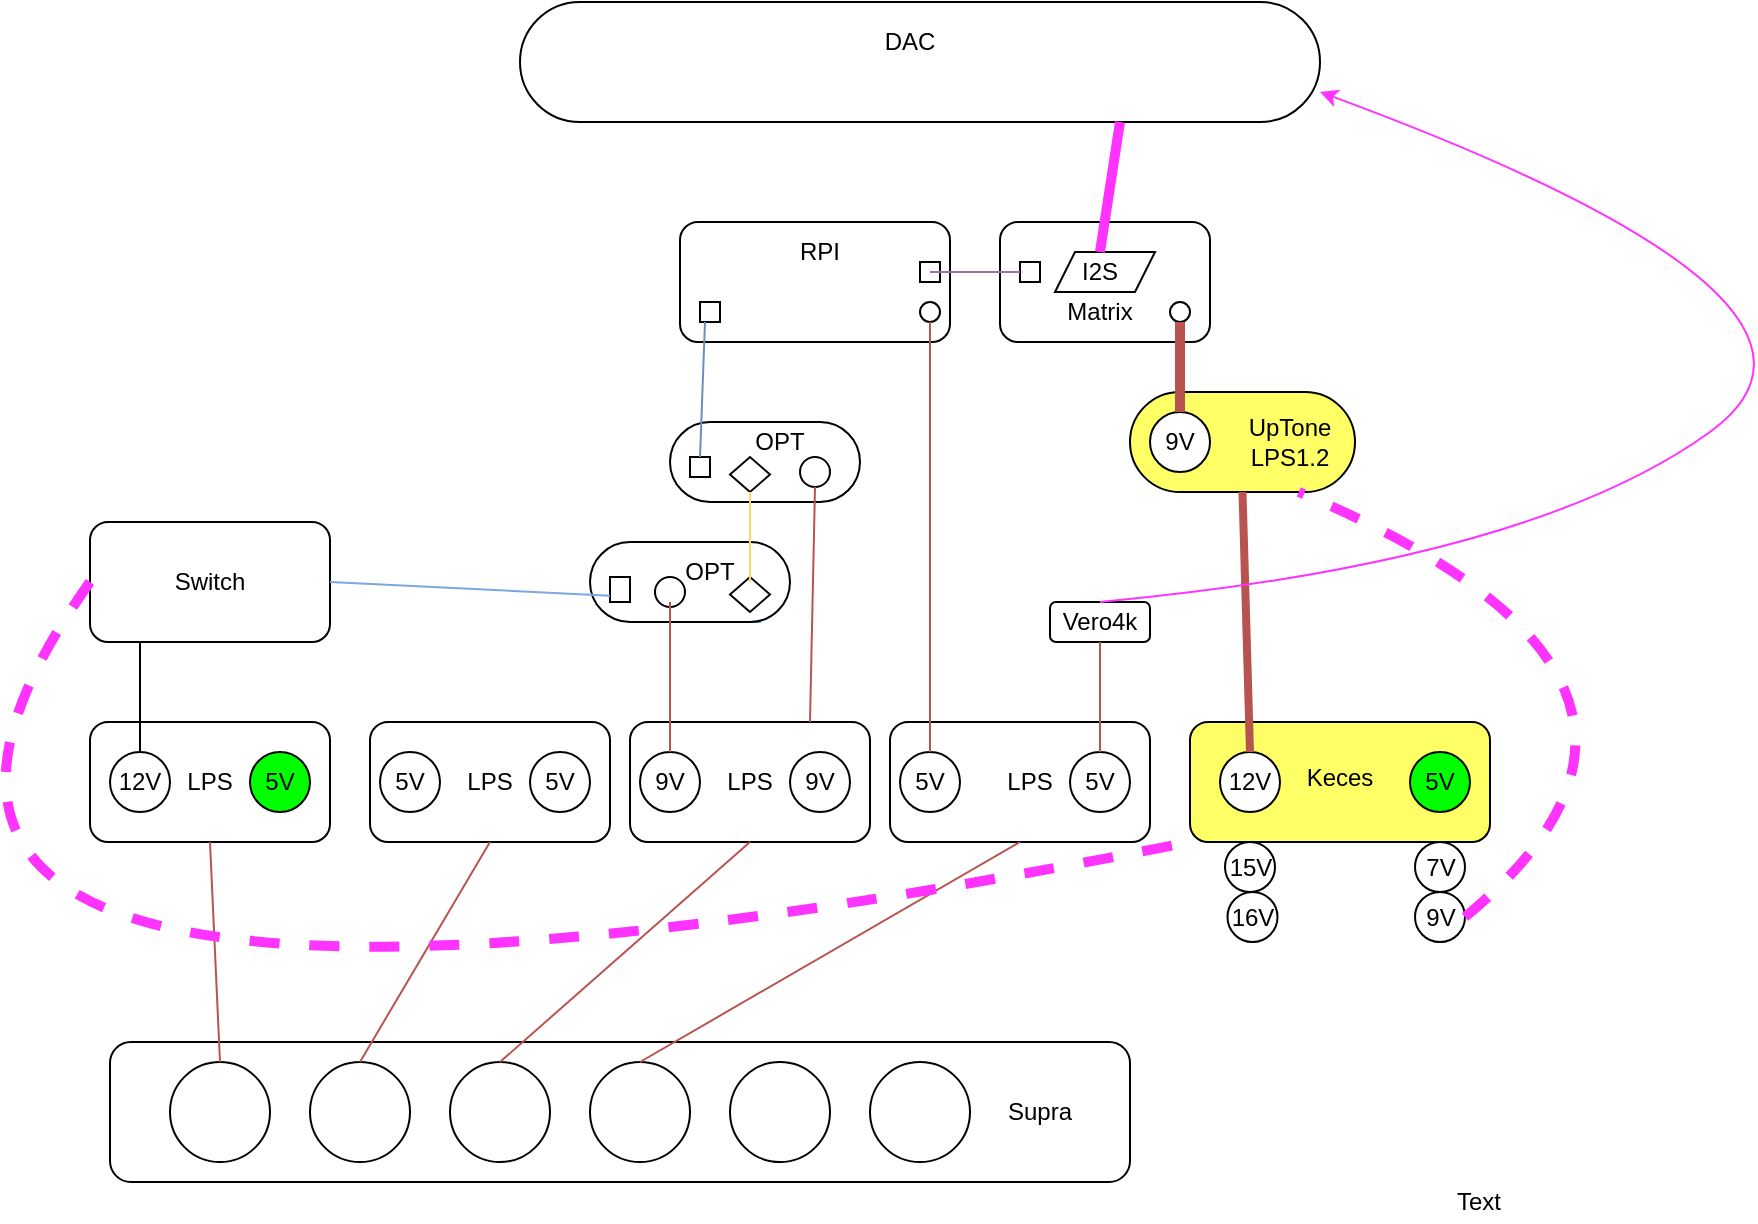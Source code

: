 <mxfile version="13.3.5" type="github"><diagram id="frB2AARtGY0DQCCk_Cin" name="Page-1"><mxGraphModel dx="448" dy="1216" grid="1" gridSize="10" guides="1" tooltips="1" connect="1" arrows="1" fold="1" page="1" pageScale="1" pageWidth="1100" pageHeight="850" math="0" shadow="0"><root><mxCell id="0"/><mxCell id="1" parent="0"/><mxCell id="M235wbPJO0eQFkBtWyqc-65" value="" style="rounded=1;whiteSpace=wrap;html=1;" vertex="1" parent="1"><mxGeometry x="645" y="280" width="105" height="60" as="geometry"/></mxCell><mxCell id="M235wbPJO0eQFkBtWyqc-98" value="7V" style="ellipse;whiteSpace=wrap;html=1;aspect=fixed;" vertex="1" parent="1"><mxGeometry x="852.5" y="590" width="25" height="25" as="geometry"/></mxCell><mxCell id="M235wbPJO0eQFkBtWyqc-96" value="15V" style="ellipse;whiteSpace=wrap;html=1;aspect=fixed;" vertex="1" parent="1"><mxGeometry x="757.5" y="590" width="25" height="25" as="geometry"/></mxCell><mxCell id="M235wbPJO0eQFkBtWyqc-1" value="" style="rounded=1;whiteSpace=wrap;html=1;" vertex="1" parent="1"><mxGeometry x="190" y="430" width="120" height="60" as="geometry"/></mxCell><mxCell id="M235wbPJO0eQFkBtWyqc-2" value="Switch" style="text;html=1;strokeColor=none;fillColor=none;align=center;verticalAlign=middle;whiteSpace=wrap;rounded=0;" vertex="1" parent="1"><mxGeometry x="230" y="450" width="40" height="20" as="geometry"/></mxCell><mxCell id="M235wbPJO0eQFkBtWyqc-3" value="" style="rounded=1;whiteSpace=wrap;html=1;" vertex="1" parent="1"><mxGeometry x="190" y="530" width="120" height="60" as="geometry"/></mxCell><mxCell id="M235wbPJO0eQFkBtWyqc-5" value="LPS" style="text;html=1;strokeColor=none;fillColor=none;align=center;verticalAlign=middle;whiteSpace=wrap;rounded=0;" vertex="1" parent="1"><mxGeometry x="230" y="550" width="40" height="20" as="geometry"/></mxCell><mxCell id="M235wbPJO0eQFkBtWyqc-6" value="12V" style="ellipse;whiteSpace=wrap;html=1;aspect=fixed;" vertex="1" parent="1"><mxGeometry x="200" y="545" width="30" height="30" as="geometry"/></mxCell><mxCell id="M235wbPJO0eQFkBtWyqc-7" value="5V" style="ellipse;whiteSpace=wrap;html=1;aspect=fixed;fillColor=#00FF00;" vertex="1" parent="1"><mxGeometry x="270" y="545" width="30" height="30" as="geometry"/></mxCell><mxCell id="M235wbPJO0eQFkBtWyqc-11" value="" style="endArrow=none;html=1;exitX=0.5;exitY=0;exitDx=0;exitDy=0;" edge="1" parent="1" source="M235wbPJO0eQFkBtWyqc-6"><mxGeometry width="50" height="50" relative="1" as="geometry"><mxPoint x="230" y="480" as="sourcePoint"/><mxPoint x="215" y="490" as="targetPoint"/></mxGeometry></mxCell><mxCell id="M235wbPJO0eQFkBtWyqc-12" value="" style="rounded=1;whiteSpace=wrap;html=1;" vertex="1" parent="1"><mxGeometry x="330" y="530" width="120" height="60" as="geometry"/></mxCell><mxCell id="M235wbPJO0eQFkBtWyqc-13" value="LPS" style="text;html=1;strokeColor=none;fillColor=none;align=center;verticalAlign=middle;whiteSpace=wrap;rounded=0;" vertex="1" parent="1"><mxGeometry x="365" y="545" width="50" height="30" as="geometry"/></mxCell><mxCell id="M235wbPJO0eQFkBtWyqc-14" value="5V" style="ellipse;whiteSpace=wrap;html=1;aspect=fixed;" vertex="1" parent="1"><mxGeometry x="335" y="545" width="30" height="30" as="geometry"/></mxCell><mxCell id="M235wbPJO0eQFkBtWyqc-15" value="5V" style="ellipse;whiteSpace=wrap;html=1;aspect=fixed;" vertex="1" parent="1"><mxGeometry x="410" y="545" width="30" height="30" as="geometry"/></mxCell><mxCell id="M235wbPJO0eQFkBtWyqc-16" value="" style="rounded=1;whiteSpace=wrap;html=1;" vertex="1" parent="1"><mxGeometry x="460" y="530" width="120" height="60" as="geometry"/></mxCell><mxCell id="M235wbPJO0eQFkBtWyqc-17" value="LPS" style="text;html=1;strokeColor=none;fillColor=none;align=center;verticalAlign=middle;whiteSpace=wrap;rounded=0;" vertex="1" parent="1"><mxGeometry x="495" y="545" width="50" height="30" as="geometry"/></mxCell><mxCell id="M235wbPJO0eQFkBtWyqc-18" value="9V" style="ellipse;whiteSpace=wrap;html=1;aspect=fixed;" vertex="1" parent="1"><mxGeometry x="465" y="545" width="30" height="30" as="geometry"/></mxCell><mxCell id="M235wbPJO0eQFkBtWyqc-19" value="9V" style="ellipse;whiteSpace=wrap;html=1;aspect=fixed;" vertex="1" parent="1"><mxGeometry x="540" y="545" width="30" height="30" as="geometry"/></mxCell><mxCell id="M235wbPJO0eQFkBtWyqc-20" value="" style="rounded=1;whiteSpace=wrap;html=1;" vertex="1" parent="1"><mxGeometry x="590" y="530" width="130" height="60" as="geometry"/></mxCell><mxCell id="M235wbPJO0eQFkBtWyqc-21" value="LPS" style="text;html=1;strokeColor=none;fillColor=none;align=center;verticalAlign=middle;whiteSpace=wrap;rounded=0;" vertex="1" parent="1"><mxGeometry x="635" y="545" width="50" height="30" as="geometry"/></mxCell><mxCell id="M235wbPJO0eQFkBtWyqc-23" value="5V" style="ellipse;whiteSpace=wrap;html=1;aspect=fixed;" vertex="1" parent="1"><mxGeometry x="595" y="545" width="30" height="30" as="geometry"/></mxCell><mxCell id="M235wbPJO0eQFkBtWyqc-24" value="5V" style="ellipse;whiteSpace=wrap;html=1;aspect=fixed;" vertex="1" parent="1"><mxGeometry x="680" y="545" width="30" height="30" as="geometry"/></mxCell><mxCell id="M235wbPJO0eQFkBtWyqc-25" value="" style="rounded=1;whiteSpace=wrap;html=1;" vertex="1" parent="1"><mxGeometry x="200" y="690" width="510" height="70" as="geometry"/></mxCell><mxCell id="M235wbPJO0eQFkBtWyqc-26" value="" style="ellipse;whiteSpace=wrap;html=1;aspect=fixed;rotation=0;direction=south;" vertex="1" parent="1"><mxGeometry x="230" y="700" width="50" height="50" as="geometry"/></mxCell><mxCell id="M235wbPJO0eQFkBtWyqc-27" value="" style="ellipse;whiteSpace=wrap;html=1;aspect=fixed;rotation=0;direction=south;" vertex="1" parent="1"><mxGeometry x="300" y="700" width="50" height="50" as="geometry"/></mxCell><mxCell id="M235wbPJO0eQFkBtWyqc-28" value="" style="ellipse;whiteSpace=wrap;html=1;aspect=fixed;rotation=0;direction=south;" vertex="1" parent="1"><mxGeometry x="370" y="700" width="50" height="50" as="geometry"/></mxCell><mxCell id="M235wbPJO0eQFkBtWyqc-29" value="" style="ellipse;whiteSpace=wrap;html=1;aspect=fixed;rotation=0;direction=south;" vertex="1" parent="1"><mxGeometry x="440" y="700" width="50" height="50" as="geometry"/></mxCell><mxCell id="M235wbPJO0eQFkBtWyqc-30" value="" style="ellipse;whiteSpace=wrap;html=1;aspect=fixed;rotation=0;direction=south;" vertex="1" parent="1"><mxGeometry x="510" y="700" width="50" height="50" as="geometry"/></mxCell><mxCell id="M235wbPJO0eQFkBtWyqc-31" value="" style="ellipse;whiteSpace=wrap;html=1;aspect=fixed;rotation=0;direction=south;" vertex="1" parent="1"><mxGeometry x="580" y="700" width="50" height="50" as="geometry"/></mxCell><mxCell id="M235wbPJO0eQFkBtWyqc-32" value="" style="endArrow=none;html=1;fillColor=#f8cecc;strokeColor=#B85450;exitX=0;exitY=0.5;exitDx=0;exitDy=0;entryX=0.5;entryY=1;entryDx=0;entryDy=0;" edge="1" parent="1" source="M235wbPJO0eQFkBtWyqc-26" target="M235wbPJO0eQFkBtWyqc-3"><mxGeometry width="50" height="50" relative="1" as="geometry"><mxPoint x="420" y="670" as="sourcePoint"/><mxPoint x="470" y="620" as="targetPoint"/></mxGeometry></mxCell><mxCell id="M235wbPJO0eQFkBtWyqc-33" value="" style="endArrow=none;html=1;fillColor=#f8cecc;strokeColor=#B85450;exitX=0;exitY=0.5;exitDx=0;exitDy=0;entryX=0.5;entryY=1;entryDx=0;entryDy=0;" edge="1" parent="1" source="M235wbPJO0eQFkBtWyqc-27" target="M235wbPJO0eQFkBtWyqc-12"><mxGeometry width="50" height="50" relative="1" as="geometry"><mxPoint x="265" y="710" as="sourcePoint"/><mxPoint x="260" y="600" as="targetPoint"/></mxGeometry></mxCell><mxCell id="M235wbPJO0eQFkBtWyqc-34" value="" style="endArrow=none;html=1;fillColor=#f8cecc;strokeColor=#B85450;exitX=0;exitY=0.5;exitDx=0;exitDy=0;entryX=0.5;entryY=1;entryDx=0;entryDy=0;" edge="1" parent="1" source="M235wbPJO0eQFkBtWyqc-28" target="M235wbPJO0eQFkBtWyqc-16"><mxGeometry width="50" height="50" relative="1" as="geometry"><mxPoint x="335" y="710" as="sourcePoint"/><mxPoint x="400" y="600" as="targetPoint"/></mxGeometry></mxCell><mxCell id="M235wbPJO0eQFkBtWyqc-35" value="" style="endArrow=none;html=1;fillColor=#f8cecc;strokeColor=#B85450;entryX=0.5;entryY=1;entryDx=0;entryDy=0;exitX=0;exitY=0.5;exitDx=0;exitDy=0;" edge="1" parent="1" source="M235wbPJO0eQFkBtWyqc-29" target="M235wbPJO0eQFkBtWyqc-20"><mxGeometry width="50" height="50" relative="1" as="geometry"><mxPoint x="410" y="710" as="sourcePoint"/><mxPoint x="530" y="600" as="targetPoint"/></mxGeometry></mxCell><mxCell id="M235wbPJO0eQFkBtWyqc-36" value="" style="rounded=1;whiteSpace=wrap;html=1;" vertex="1" parent="1"><mxGeometry x="670" y="470" width="50" height="20" as="geometry"/></mxCell><mxCell id="M235wbPJO0eQFkBtWyqc-37" value="Vero4k" style="text;html=1;strokeColor=none;fillColor=none;align=center;verticalAlign=middle;whiteSpace=wrap;rounded=0;" vertex="1" parent="1"><mxGeometry x="675" y="470" width="40" height="20" as="geometry"/></mxCell><mxCell id="M235wbPJO0eQFkBtWyqc-38" value="" style="endArrow=none;html=1;fillColor=#f8cecc;strokeColor=#B85450;exitX=0.5;exitY=0;exitDx=0;exitDy=0;entryX=0.5;entryY=1;entryDx=0;entryDy=0;" edge="1" parent="1" source="M235wbPJO0eQFkBtWyqc-24" target="M235wbPJO0eQFkBtWyqc-37"><mxGeometry width="50" height="50" relative="1" as="geometry"><mxPoint x="475" y="710" as="sourcePoint"/><mxPoint x="695" y="500" as="targetPoint"/></mxGeometry></mxCell><mxCell id="M235wbPJO0eQFkBtWyqc-87" style="edgeStyle=orthogonalEdgeStyle;rounded=0;orthogonalLoop=1;jettySize=auto;html=1;exitX=0.75;exitY=1;exitDx=0;exitDy=0;entryX=1;entryY=0.75;entryDx=0;entryDy=0;strokeColor=#7EA6E0;" edge="1" parent="1" source="M235wbPJO0eQFkBtWyqc-39" target="M235wbPJO0eQFkBtWyqc-48"><mxGeometry relative="1" as="geometry"/></mxCell><mxCell id="M235wbPJO0eQFkBtWyqc-39" value="" style="rounded=1;whiteSpace=wrap;html=1;arcSize=50;" vertex="1" parent="1"><mxGeometry x="440" y="440" width="100" height="40" as="geometry"/></mxCell><mxCell id="M235wbPJO0eQFkBtWyqc-40" value="" style="rounded=1;whiteSpace=wrap;html=1;arcSize=50;" vertex="1" parent="1"><mxGeometry x="480" y="380" width="95" height="40" as="geometry"/></mxCell><mxCell id="M235wbPJO0eQFkBtWyqc-41" value="" style="ellipse;whiteSpace=wrap;html=1;aspect=fixed;" vertex="1" parent="1"><mxGeometry x="472.5" y="457.5" width="15" height="15" as="geometry"/></mxCell><mxCell id="M235wbPJO0eQFkBtWyqc-42" value="" style="ellipse;whiteSpace=wrap;html=1;aspect=fixed;" vertex="1" parent="1"><mxGeometry x="545" y="397.5" width="15" height="15" as="geometry"/></mxCell><mxCell id="M235wbPJO0eQFkBtWyqc-43" value="" style="endArrow=none;html=1;fillColor=#f8cecc;strokeColor=#B85450;exitX=0.5;exitY=0;exitDx=0;exitDy=0;" edge="1" parent="1" source="M235wbPJO0eQFkBtWyqc-18"><mxGeometry width="50" height="50" relative="1" as="geometry"><mxPoint x="705" y="555" as="sourcePoint"/><mxPoint x="480" y="470" as="targetPoint"/></mxGeometry></mxCell><mxCell id="M235wbPJO0eQFkBtWyqc-44" value="" style="endArrow=none;html=1;fillColor=#f8cecc;strokeColor=#B85450;exitX=0.75;exitY=0;exitDx=0;exitDy=0;entryX=0.5;entryY=1;entryDx=0;entryDy=0;" edge="1" parent="1" source="M235wbPJO0eQFkBtWyqc-16" target="M235wbPJO0eQFkBtWyqc-42"><mxGeometry width="50" height="50" relative="1" as="geometry"><mxPoint x="490" y="555" as="sourcePoint"/><mxPoint x="490" y="480" as="targetPoint"/></mxGeometry></mxCell><mxCell id="M235wbPJO0eQFkBtWyqc-45" value="" style="rhombus;whiteSpace=wrap;html=1;rotation=-180;" vertex="1" parent="1"><mxGeometry x="510" y="457.5" width="20" height="17.5" as="geometry"/></mxCell><mxCell id="M235wbPJO0eQFkBtWyqc-46" value="" style="rhombus;whiteSpace=wrap;html=1;rotation=-180;" vertex="1" parent="1"><mxGeometry x="510" y="397.5" width="20" height="17.5" as="geometry"/></mxCell><mxCell id="M235wbPJO0eQFkBtWyqc-47" value="" style="endArrow=none;html=1;fillColor=#f8cecc;entryX=0.5;entryY=0;entryDx=0;entryDy=0;strokeColor=#FFD966;" edge="1" parent="1" target="M235wbPJO0eQFkBtWyqc-46"><mxGeometry width="50" height="50" relative="1" as="geometry"><mxPoint x="520" y="460" as="sourcePoint"/><mxPoint x="562.5" y="422.5" as="targetPoint"/></mxGeometry></mxCell><mxCell id="M235wbPJO0eQFkBtWyqc-48" value="OPT" style="text;html=1;strokeColor=none;fillColor=none;align=center;verticalAlign=middle;whiteSpace=wrap;rounded=0;rotation=0;" vertex="1" parent="1"><mxGeometry x="475" y="440" width="50" height="30" as="geometry"/></mxCell><mxCell id="M235wbPJO0eQFkBtWyqc-49" value="OPT" style="text;html=1;strokeColor=none;fillColor=none;align=center;verticalAlign=middle;whiteSpace=wrap;rounded=0;" vertex="1" parent="1"><mxGeometry x="510" y="375" width="50" height="30" as="geometry"/></mxCell><mxCell id="M235wbPJO0eQFkBtWyqc-51" value="" style="rounded=1;whiteSpace=wrap;html=1;" vertex="1" parent="1"><mxGeometry x="485" y="280" width="135" height="60" as="geometry"/></mxCell><mxCell id="M235wbPJO0eQFkBtWyqc-52" value="RPI" style="text;html=1;strokeColor=none;fillColor=none;align=center;verticalAlign=middle;whiteSpace=wrap;rounded=0;" vertex="1" parent="1"><mxGeometry x="535" y="285" width="40" height="20" as="geometry"/></mxCell><mxCell id="M235wbPJO0eQFkBtWyqc-53" value="" style="ellipse;whiteSpace=wrap;html=1;aspect=fixed;" vertex="1" parent="1"><mxGeometry x="605" y="320" width="10" height="10" as="geometry"/></mxCell><mxCell id="M235wbPJO0eQFkBtWyqc-54" value="" style="endArrow=none;html=1;fillColor=#f8cecc;strokeColor=#B85450;entryX=0.5;entryY=1;entryDx=0;entryDy=0;exitX=0.5;exitY=0;exitDx=0;exitDy=0;" edge="1" parent="1" source="M235wbPJO0eQFkBtWyqc-23" target="M235wbPJO0eQFkBtWyqc-53"><mxGeometry width="50" height="50" relative="1" as="geometry"><mxPoint x="650" y="470" as="sourcePoint"/><mxPoint x="605" y="160" as="targetPoint"/></mxGeometry></mxCell><mxCell id="M235wbPJO0eQFkBtWyqc-55" value="" style="rounded=0;whiteSpace=wrap;html=1;" vertex="1" parent="1"><mxGeometry x="495" y="320" width="10" height="10" as="geometry"/></mxCell><mxCell id="M235wbPJO0eQFkBtWyqc-56" value="" style="rounded=0;whiteSpace=wrap;html=1;" vertex="1" parent="1"><mxGeometry x="490" y="397.5" width="10" height="10" as="geometry"/></mxCell><mxCell id="M235wbPJO0eQFkBtWyqc-57" value="" style="endArrow=none;html=1;strokeColor=#6c8ebf;fillColor=#dae8fc;exitX=0.5;exitY=0;exitDx=0;exitDy=0;entryX=0.25;entryY=1;entryDx=0;entryDy=0;" edge="1" parent="1" source="M235wbPJO0eQFkBtWyqc-56" target="M235wbPJO0eQFkBtWyqc-55"><mxGeometry width="50" height="50" relative="1" as="geometry"><mxPoint x="420" y="450" as="sourcePoint"/><mxPoint x="450" y="250" as="targetPoint"/></mxGeometry></mxCell><mxCell id="M235wbPJO0eQFkBtWyqc-60" value="" style="rounded=0;whiteSpace=wrap;html=1;" vertex="1" parent="1"><mxGeometry x="450" y="457.5" width="10" height="12.5" as="geometry"/></mxCell><mxCell id="M235wbPJO0eQFkBtWyqc-64" value="" style="endArrow=none;html=1;strokeColor=#7EA6E0;entryX=0;entryY=0.75;entryDx=0;entryDy=0;exitX=1;exitY=0.5;exitDx=0;exitDy=0;" edge="1" parent="1" source="M235wbPJO0eQFkBtWyqc-1" target="M235wbPJO0eQFkBtWyqc-60"><mxGeometry width="50" height="50" relative="1" as="geometry"><mxPoint x="420" y="450" as="sourcePoint"/><mxPoint x="470" y="400" as="targetPoint"/></mxGeometry></mxCell><mxCell id="M235wbPJO0eQFkBtWyqc-67" value="" style="rounded=0;whiteSpace=wrap;html=1;" vertex="1" parent="1"><mxGeometry x="655" y="300" width="10" height="10" as="geometry"/></mxCell><mxCell id="M235wbPJO0eQFkBtWyqc-68" value="" style="rounded=0;whiteSpace=wrap;html=1;" vertex="1" parent="1"><mxGeometry x="605" y="300" width="10" height="10" as="geometry"/></mxCell><mxCell id="M235wbPJO0eQFkBtWyqc-69" value="" style="endArrow=none;html=1;strokeColor=#9673a6;entryX=0;entryY=0.5;entryDx=0;entryDy=0;fillColor=#e1d5e7;exitX=0.5;exitY=0.5;exitDx=0;exitDy=0;exitPerimeter=0;" edge="1" parent="1" source="M235wbPJO0eQFkBtWyqc-68" target="M235wbPJO0eQFkBtWyqc-67"><mxGeometry width="50" height="50" relative="1" as="geometry"><mxPoint x="625" y="305" as="sourcePoint"/><mxPoint x="540" y="370" as="targetPoint"/></mxGeometry></mxCell><mxCell id="M235wbPJO0eQFkBtWyqc-74" value="Supra" style="text;html=1;strokeColor=none;fillColor=none;align=center;verticalAlign=middle;whiteSpace=wrap;rounded=0;" vertex="1" parent="1"><mxGeometry x="645" y="720" width="40" height="10" as="geometry"/></mxCell><mxCell id="M235wbPJO0eQFkBtWyqc-79" value="" style="rounded=1;whiteSpace=wrap;html=1;fillColor=#FFFF66;" vertex="1" parent="1"><mxGeometry x="740" y="530" width="150" height="60" as="geometry"/></mxCell><mxCell id="M235wbPJO0eQFkBtWyqc-80" value="12V" style="ellipse;whiteSpace=wrap;html=1;aspect=fixed;" vertex="1" parent="1"><mxGeometry x="755" y="545" width="30" height="30" as="geometry"/></mxCell><mxCell id="M235wbPJO0eQFkBtWyqc-83" value="" style="rounded=1;whiteSpace=wrap;html=1;arcSize=50;fillColor=#FFFF66;" vertex="1" parent="1"><mxGeometry x="710" y="365" width="112.5" height="50" as="geometry"/></mxCell><mxCell id="M235wbPJO0eQFkBtWyqc-84" value="UpTone LPS1.2" style="text;html=1;strokeColor=none;fillColor=none;align=center;verticalAlign=middle;whiteSpace=wrap;rounded=0;" vertex="1" parent="1"><mxGeometry x="770" y="377.5" width="40" height="25" as="geometry"/></mxCell><mxCell id="M235wbPJO0eQFkBtWyqc-88" value="" style="endArrow=none;html=1;fillColor=#f8cecc;strokeColor=#B85450;exitX=0.5;exitY=0;exitDx=0;exitDy=0;entryX=0.5;entryY=1;entryDx=0;entryDy=0;strokeWidth=4;" edge="1" parent="1" source="M235wbPJO0eQFkBtWyqc-80" target="M235wbPJO0eQFkBtWyqc-83"><mxGeometry width="50" height="50" relative="1" as="geometry"><mxPoint x="705" y="555" as="sourcePoint"/><mxPoint x="740" y="500" as="targetPoint"/></mxGeometry></mxCell><mxCell id="M235wbPJO0eQFkBtWyqc-92" value="9V" style="ellipse;whiteSpace=wrap;html=1;aspect=fixed;" vertex="1" parent="1"><mxGeometry x="720" y="375" width="30" height="30" as="geometry"/></mxCell><mxCell id="M235wbPJO0eQFkBtWyqc-95" value="Keces" style="text;html=1;strokeColor=none;fillColor=none;align=center;verticalAlign=middle;whiteSpace=wrap;rounded=0;" vertex="1" parent="1"><mxGeometry x="795" y="550" width="40" height="15" as="geometry"/></mxCell><mxCell id="M235wbPJO0eQFkBtWyqc-97" value="16V" style="ellipse;whiteSpace=wrap;html=1;aspect=fixed;" vertex="1" parent="1"><mxGeometry x="758.75" y="615" width="25" height="25" as="geometry"/></mxCell><mxCell id="M235wbPJO0eQFkBtWyqc-94" value="5V" style="ellipse;whiteSpace=wrap;html=1;aspect=fixed;fillColor=#00FF00;" vertex="1" parent="1"><mxGeometry x="850" y="545" width="30" height="30" as="geometry"/></mxCell><mxCell id="M235wbPJO0eQFkBtWyqc-99" value="9V" style="ellipse;whiteSpace=wrap;html=1;aspect=fixed;" vertex="1" parent="1"><mxGeometry x="852.5" y="615" width="25" height="25" as="geometry"/></mxCell><mxCell id="M235wbPJO0eQFkBtWyqc-100" value="" style="shape=parallelogram;perimeter=parallelogramPerimeter;whiteSpace=wrap;html=1;" vertex="1" parent="1"><mxGeometry x="672.5" y="295" width="50" height="20" as="geometry"/></mxCell><mxCell id="M235wbPJO0eQFkBtWyqc-101" value="I2S" style="text;html=1;strokeColor=none;fillColor=none;align=center;verticalAlign=middle;whiteSpace=wrap;rounded=0;" vertex="1" parent="1"><mxGeometry x="670" y="295" width="50" height="20" as="geometry"/></mxCell><mxCell id="M235wbPJO0eQFkBtWyqc-66" value="Matrix" style="text;html=1;strokeColor=none;fillColor=none;align=center;verticalAlign=middle;whiteSpace=wrap;rounded=0;" vertex="1" parent="1"><mxGeometry x="675" y="310" width="40" height="30" as="geometry"/></mxCell><mxCell id="M235wbPJO0eQFkBtWyqc-78" value="" style="ellipse;whiteSpace=wrap;html=1;aspect=fixed;" vertex="1" parent="1"><mxGeometry x="730" y="320" width="10" height="10" as="geometry"/></mxCell><mxCell id="M235wbPJO0eQFkBtWyqc-105" value="" style="endArrow=none;html=1;fillColor=#f8cecc;strokeColor=#B85450;exitX=0.5;exitY=0;exitDx=0;exitDy=0;strokeWidth=5;" edge="1" parent="1" source="M235wbPJO0eQFkBtWyqc-92" target="M235wbPJO0eQFkBtWyqc-78"><mxGeometry width="50" height="50" relative="1" as="geometry"><mxPoint x="735" y="375" as="sourcePoint"/><mxPoint x="735" y="300" as="targetPoint"/></mxGeometry></mxCell><mxCell id="M235wbPJO0eQFkBtWyqc-112" value="" style="rounded=1;whiteSpace=wrap;html=1;arcSize=50;" vertex="1" parent="1"><mxGeometry x="405" y="170" width="400" height="60" as="geometry"/></mxCell><mxCell id="M235wbPJO0eQFkBtWyqc-113" value="DAC" style="text;html=1;strokeColor=none;fillColor=none;align=center;verticalAlign=middle;whiteSpace=wrap;rounded=0;" vertex="1" parent="1"><mxGeometry x="580" y="180" width="40" height="20" as="geometry"/></mxCell><mxCell id="M235wbPJO0eQFkBtWyqc-114" value="" style="endArrow=none;html=1;entryX=0.75;entryY=1;entryDx=0;entryDy=0;exitX=0.5;exitY=0;exitDx=0;exitDy=0;strokeColor=#FF33FF;strokeWidth=5;" edge="1" parent="1" source="M235wbPJO0eQFkBtWyqc-101" target="M235wbPJO0eQFkBtWyqc-112"><mxGeometry width="50" height="50" relative="1" as="geometry"><mxPoint x="600" y="430" as="sourcePoint"/><mxPoint x="650" y="380" as="targetPoint"/></mxGeometry></mxCell><mxCell id="M235wbPJO0eQFkBtWyqc-116" value="" style="endArrow=classic;html=1;strokeColor=#FF33FF;exitX=0.5;exitY=0;exitDx=0;exitDy=0;curved=1;entryX=1;entryY=0.75;entryDx=0;entryDy=0;" edge="1" parent="1" source="M235wbPJO0eQFkBtWyqc-37" target="M235wbPJO0eQFkBtWyqc-112"><mxGeometry width="50" height="50" relative="1" as="geometry"><mxPoint x="600" y="430" as="sourcePoint"/><mxPoint x="640" y="240" as="targetPoint"/><Array as="points"><mxPoint x="910" y="450"/><mxPoint x="1090" y="320"/></Array></mxGeometry></mxCell><mxCell id="M235wbPJO0eQFkBtWyqc-117" value="" style="endArrow=none;dashed=1;html=1;strokeColor=#FF33FF;strokeWidth=5;exitX=0;exitY=0.5;exitDx=0;exitDy=0;entryX=0;entryY=1;entryDx=0;entryDy=0;curved=1;" edge="1" parent="1" source="M235wbPJO0eQFkBtWyqc-1" target="M235wbPJO0eQFkBtWyqc-79"><mxGeometry width="50" height="50" relative="1" as="geometry"><mxPoint x="310" y="470" as="sourcePoint"/><mxPoint x="360" y="420" as="targetPoint"/><Array as="points"><mxPoint x="-10" y="740"/></Array></mxGeometry></mxCell><mxCell id="M235wbPJO0eQFkBtWyqc-118" value="Text" style="text;html=1;align=center;verticalAlign=middle;resizable=0;points=[];autosize=1;" vertex="1" parent="1"><mxGeometry x="864" y="760" width="40" height="20" as="geometry"/></mxCell><mxCell id="M235wbPJO0eQFkBtWyqc-119" value="" style="endArrow=none;dashed=1;html=1;strokeColor=#FF33FF;strokeWidth=5;entryX=0.75;entryY=1;entryDx=0;entryDy=0;exitX=1;exitY=0.5;exitDx=0;exitDy=0;curved=1;" edge="1" parent="1" source="M235wbPJO0eQFkBtWyqc-99" target="M235wbPJO0eQFkBtWyqc-83"><mxGeometry width="50" height="50" relative="1" as="geometry"><mxPoint x="430" y="600" as="sourcePoint"/><mxPoint x="480" y="550" as="targetPoint"/><Array as="points"><mxPoint x="1020" y="510"/></Array></mxGeometry></mxCell></root></mxGraphModel></diagram></mxfile>